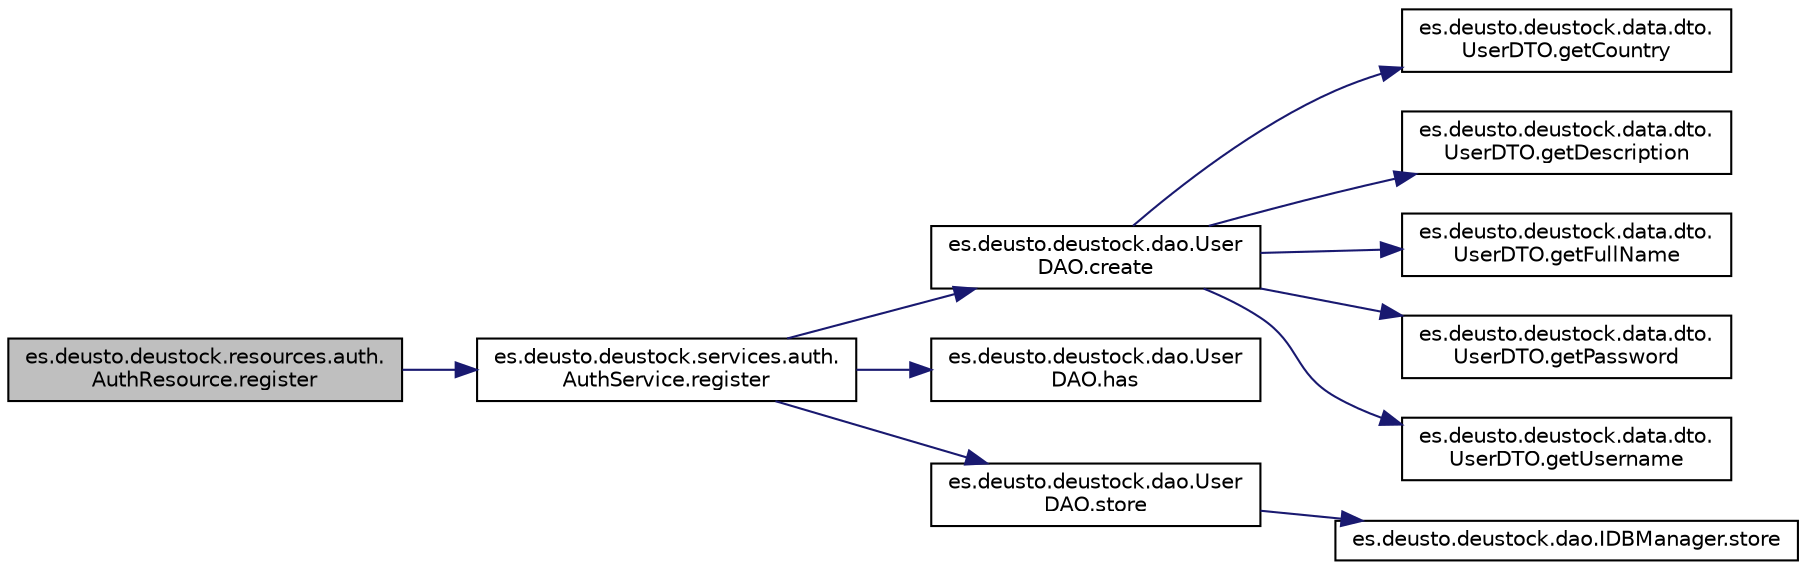 digraph "es.deusto.deustock.resources.auth.AuthResource.register"
{
 // LATEX_PDF_SIZE
  edge [fontname="Helvetica",fontsize="10",labelfontname="Helvetica",labelfontsize="10"];
  node [fontname="Helvetica",fontsize="10",shape=record];
  rankdir="LR";
  Node1 [label="es.deusto.deustock.resources.auth.\lAuthResource.register",height=0.2,width=0.4,color="black", fillcolor="grey75", style="filled", fontcolor="black",tooltip=" "];
  Node1 -> Node2 [color="midnightblue",fontsize="10",style="solid",fontname="Helvetica"];
  Node2 [label="es.deusto.deustock.services.auth.\lAuthService.register",height=0.2,width=0.4,color="black", fillcolor="white", style="filled",URL="$classes_1_1deusto_1_1deustock_1_1services_1_1auth_1_1_auth_service.html#a617fa559b69d6fa670cbf82f9a260cc6",tooltip=" "];
  Node2 -> Node3 [color="midnightblue",fontsize="10",style="solid",fontname="Helvetica"];
  Node3 [label="es.deusto.deustock.dao.User\lDAO.create",height=0.2,width=0.4,color="black", fillcolor="white", style="filled",URL="$classes_1_1deusto_1_1deustock_1_1dao_1_1_user_d_a_o.html#aadc3cfe26fe0777d8f93e6ee7ebe8eb2",tooltip=" "];
  Node3 -> Node4 [color="midnightblue",fontsize="10",style="solid",fontname="Helvetica"];
  Node4 [label="es.deusto.deustock.data.dto.\lUserDTO.getCountry",height=0.2,width=0.4,color="black", fillcolor="white", style="filled",URL="$classes_1_1deusto_1_1deustock_1_1data_1_1dto_1_1_user_d_t_o.html#a45fa57b3e7a8146b6b7e073026e0c6c8",tooltip=" "];
  Node3 -> Node5 [color="midnightblue",fontsize="10",style="solid",fontname="Helvetica"];
  Node5 [label="es.deusto.deustock.data.dto.\lUserDTO.getDescription",height=0.2,width=0.4,color="black", fillcolor="white", style="filled",URL="$classes_1_1deusto_1_1deustock_1_1data_1_1dto_1_1_user_d_t_o.html#a82825c68065df645dfeed511d96239ad",tooltip=" "];
  Node3 -> Node6 [color="midnightblue",fontsize="10",style="solid",fontname="Helvetica"];
  Node6 [label="es.deusto.deustock.data.dto.\lUserDTO.getFullName",height=0.2,width=0.4,color="black", fillcolor="white", style="filled",URL="$classes_1_1deusto_1_1deustock_1_1data_1_1dto_1_1_user_d_t_o.html#ae257989b306c1b98fecf87e7fe8d0f40",tooltip=" "];
  Node3 -> Node7 [color="midnightblue",fontsize="10",style="solid",fontname="Helvetica"];
  Node7 [label="es.deusto.deustock.data.dto.\lUserDTO.getPassword",height=0.2,width=0.4,color="black", fillcolor="white", style="filled",URL="$classes_1_1deusto_1_1deustock_1_1data_1_1dto_1_1_user_d_t_o.html#a79091583a8968391724f1f0cdc8d6ede",tooltip=" "];
  Node3 -> Node8 [color="midnightblue",fontsize="10",style="solid",fontname="Helvetica"];
  Node8 [label="es.deusto.deustock.data.dto.\lUserDTO.getUsername",height=0.2,width=0.4,color="black", fillcolor="white", style="filled",URL="$classes_1_1deusto_1_1deustock_1_1data_1_1dto_1_1_user_d_t_o.html#a63d13c1238a09f8966f8df92b260f4bf",tooltip=" "];
  Node2 -> Node9 [color="midnightblue",fontsize="10",style="solid",fontname="Helvetica"];
  Node9 [label="es.deusto.deustock.dao.User\lDAO.has",height=0.2,width=0.4,color="black", fillcolor="white", style="filled",URL="$classes_1_1deusto_1_1deustock_1_1dao_1_1_user_d_a_o.html#adcb7857ca28b5a06df9915c96166a39f",tooltip=" "];
  Node2 -> Node10 [color="midnightblue",fontsize="10",style="solid",fontname="Helvetica"];
  Node10 [label="es.deusto.deustock.dao.User\lDAO.store",height=0.2,width=0.4,color="black", fillcolor="white", style="filled",URL="$classes_1_1deusto_1_1deustock_1_1dao_1_1_user_d_a_o.html#a164eb32089b4f7c60047a52bdddf5ef9",tooltip=" "];
  Node10 -> Node11 [color="midnightblue",fontsize="10",style="solid",fontname="Helvetica"];
  Node11 [label="es.deusto.deustock.dao.IDBManager.store",height=0.2,width=0.4,color="black", fillcolor="white", style="filled",URL="$interfacees_1_1deusto_1_1deustock_1_1dao_1_1_i_d_b_manager.html#a288d2a0985c9a179d966c07b63ed1547",tooltip=" "];
}
